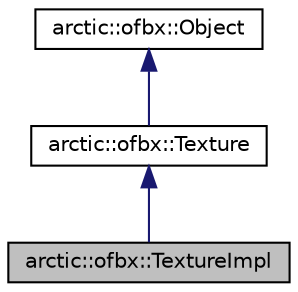 digraph "arctic::ofbx::TextureImpl"
{
 // LATEX_PDF_SIZE
  edge [fontname="Helvetica",fontsize="10",labelfontname="Helvetica",labelfontsize="10"];
  node [fontname="Helvetica",fontsize="10",shape=record];
  Node0 [label="arctic::ofbx::TextureImpl",height=0.2,width=0.4,color="black", fillcolor="grey75", style="filled", fontcolor="black",tooltip=" "];
  Node1 -> Node0 [dir="back",color="midnightblue",fontsize="10",style="solid",fontname="Helvetica"];
  Node1 [label="arctic::ofbx::Texture",height=0.2,width=0.4,color="black", fillcolor="white", style="filled",URL="$structarctic_1_1ofbx_1_1_texture.html",tooltip=" "];
  Node2 -> Node1 [dir="back",color="midnightblue",fontsize="10",style="solid",fontname="Helvetica"];
  Node2 [label="arctic::ofbx::Object",height=0.2,width=0.4,color="black", fillcolor="white", style="filled",URL="$structarctic_1_1ofbx_1_1_object.html",tooltip=" "];
}
